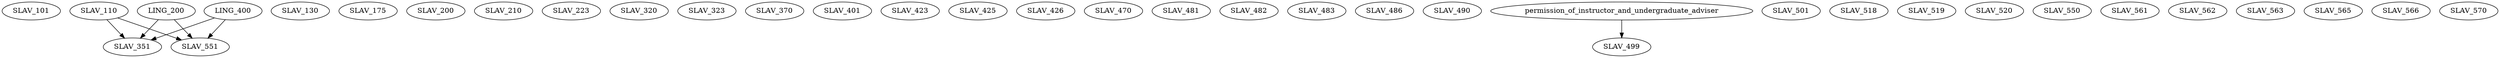 digraph G {
    SLAV_101;
    SLAV_110;
    SLAV_130;
    SLAV_175;
    SLAV_200;
    SLAV_210;
    SLAV_223;
    SLAV_320;
    SLAV_323;
    edge [color=black];
    SLAV_110 -> SLAV_351;
    LING_200 -> SLAV_351;
    LING_400 -> SLAV_351;
    SLAV_370;
    SLAV_401;
    SLAV_423;
    SLAV_425;
    SLAV_426;
    SLAV_470;
    SLAV_481;
    SLAV_482;
    SLAV_483;
    SLAV_486;
    SLAV_490;
    edge [color=black];
    permission_of_instructor_and_undergraduate_adviser -> SLAV_499;
    SLAV_501;
    SLAV_518;
    SLAV_519;
    SLAV_520;
    SLAV_550;
    edge [color=black];
    SLAV_110 -> SLAV_551;
    LING_200 -> SLAV_551;
    LING_400 -> SLAV_551;
    SLAV_561;
    SLAV_562;
    SLAV_563;
    SLAV_565;
    SLAV_566;
    SLAV_570;
}
